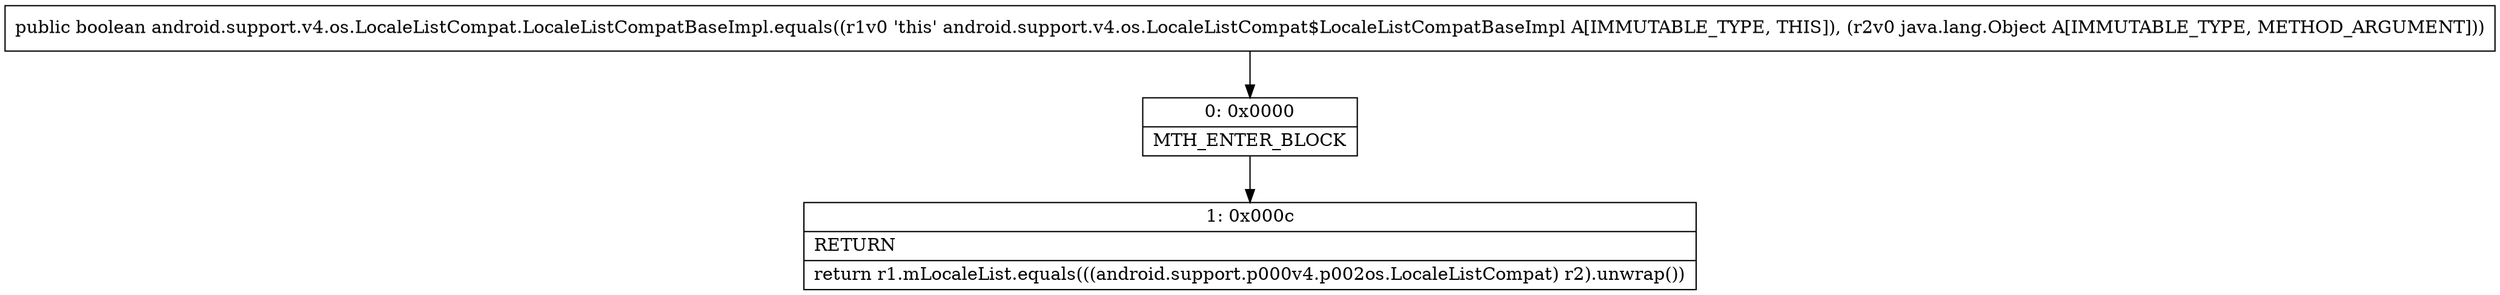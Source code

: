 digraph "CFG forandroid.support.v4.os.LocaleListCompat.LocaleListCompatBaseImpl.equals(Ljava\/lang\/Object;)Z" {
Node_0 [shape=record,label="{0\:\ 0x0000|MTH_ENTER_BLOCK\l}"];
Node_1 [shape=record,label="{1\:\ 0x000c|RETURN\l|return r1.mLocaleList.equals(((android.support.p000v4.p002os.LocaleListCompat) r2).unwrap())\l}"];
MethodNode[shape=record,label="{public boolean android.support.v4.os.LocaleListCompat.LocaleListCompatBaseImpl.equals((r1v0 'this' android.support.v4.os.LocaleListCompat$LocaleListCompatBaseImpl A[IMMUTABLE_TYPE, THIS]), (r2v0 java.lang.Object A[IMMUTABLE_TYPE, METHOD_ARGUMENT])) }"];
MethodNode -> Node_0;
Node_0 -> Node_1;
}

